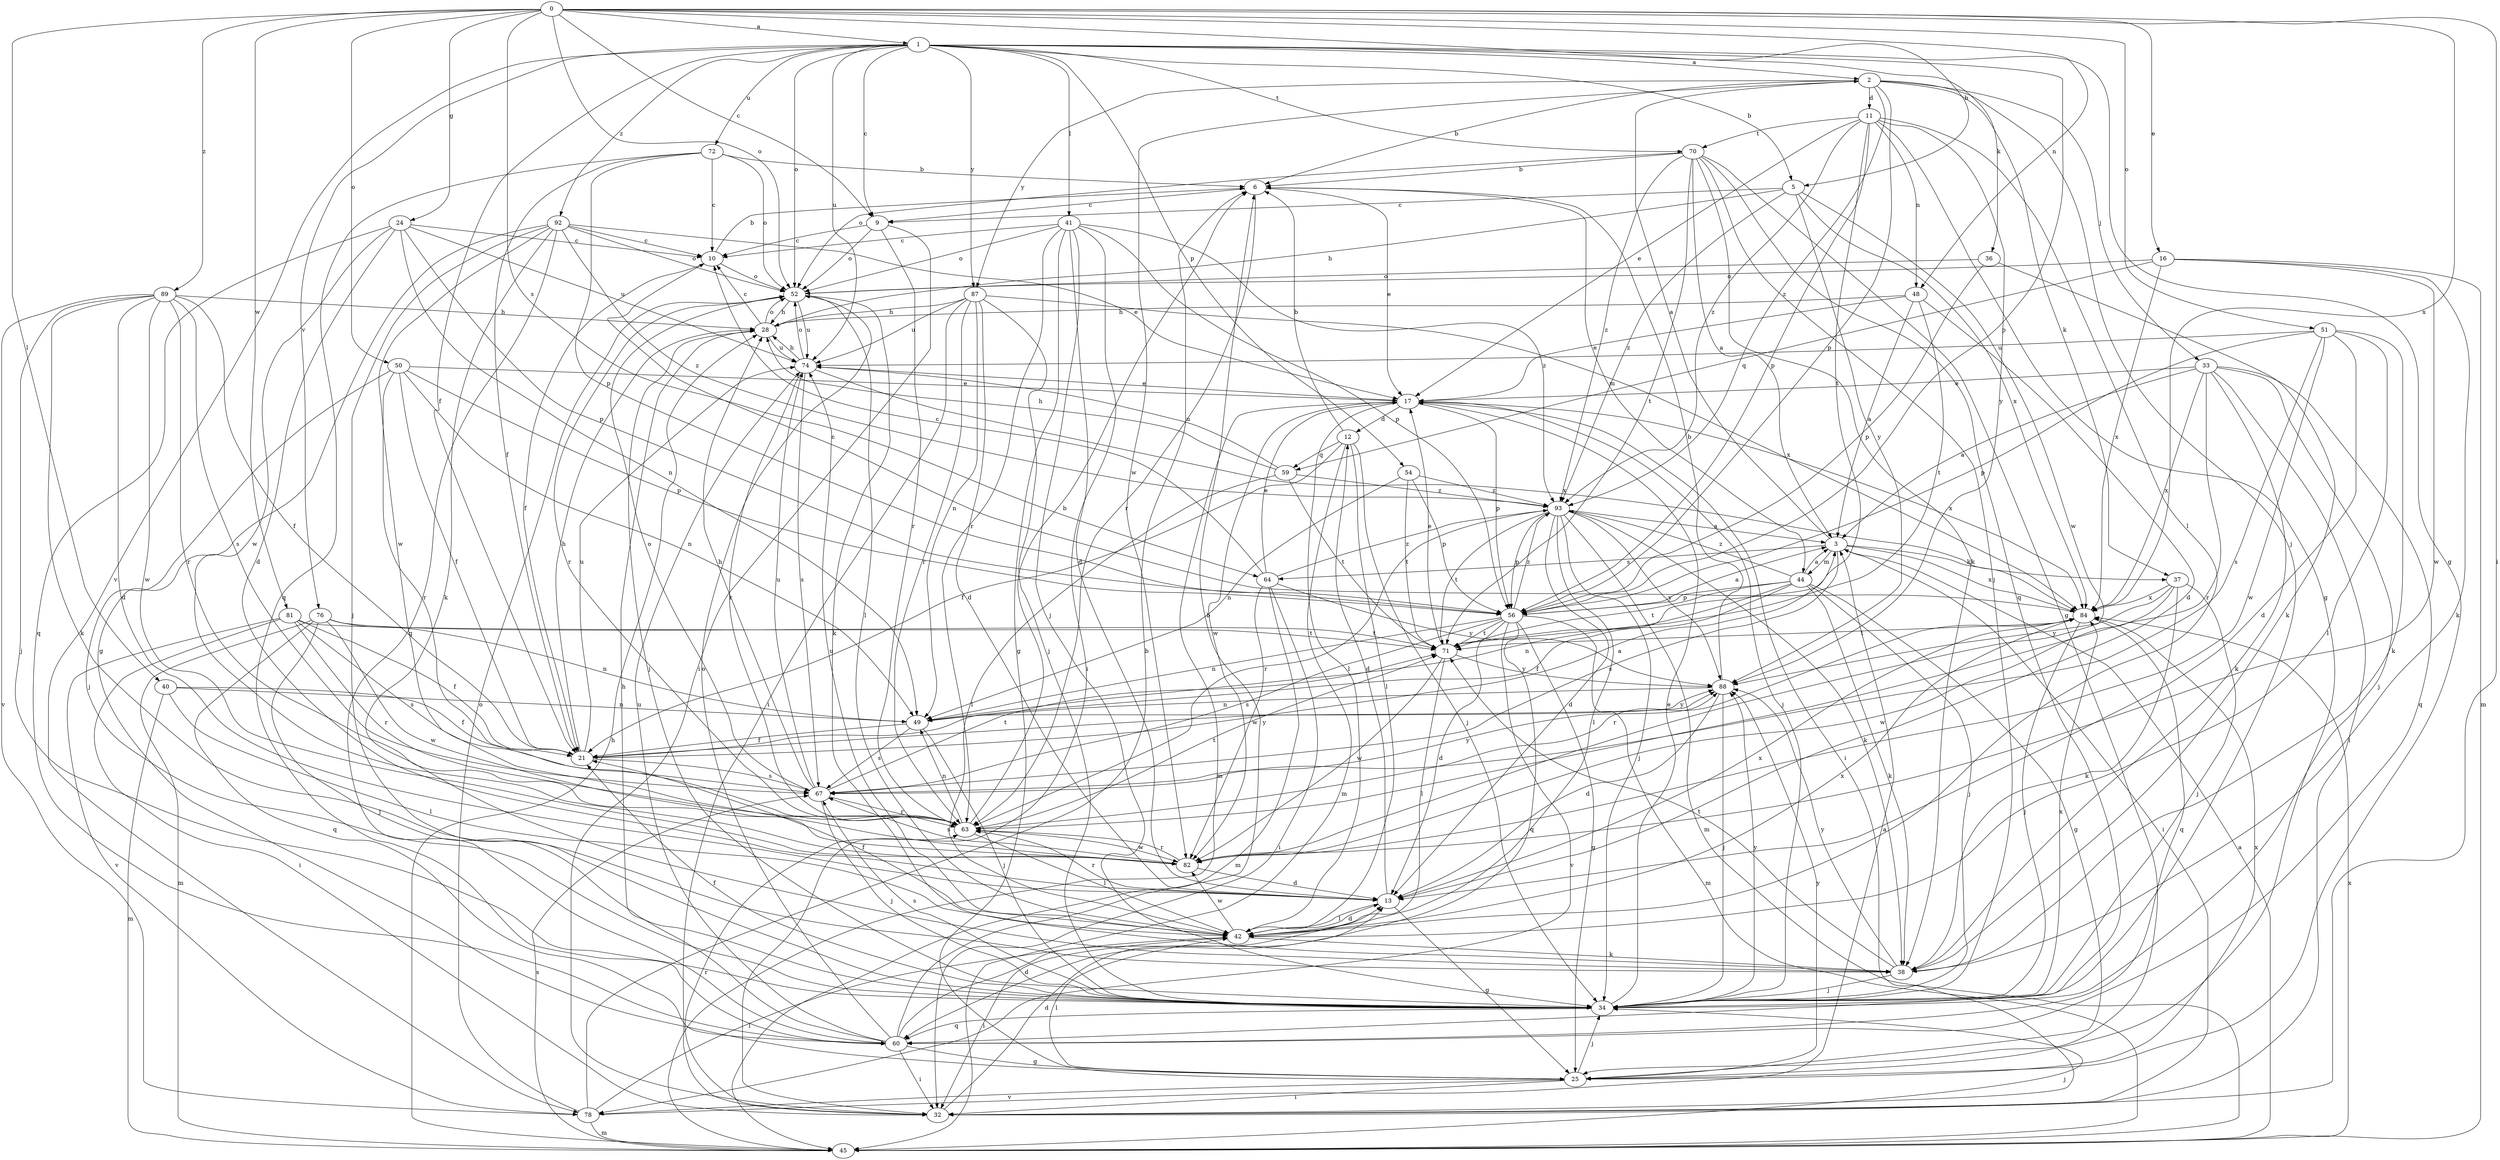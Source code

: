 strict digraph  {
0;
1;
2;
3;
5;
6;
9;
10;
11;
12;
13;
16;
17;
21;
24;
25;
28;
32;
33;
34;
36;
37;
38;
40;
41;
42;
44;
45;
48;
49;
50;
51;
52;
54;
56;
59;
60;
63;
64;
67;
70;
71;
72;
74;
76;
78;
81;
82;
84;
87;
88;
89;
92;
93;
0 -> 1  [label=a];
0 -> 5  [label=b];
0 -> 9  [label=c];
0 -> 16  [label=e];
0 -> 24  [label=g];
0 -> 32  [label=i];
0 -> 40  [label=l];
0 -> 48  [label=n];
0 -> 50  [label=o];
0 -> 51  [label=o];
0 -> 52  [label=o];
0 -> 64  [label=s];
0 -> 81  [label=w];
0 -> 84  [label=x];
0 -> 89  [label=z];
1 -> 2  [label=a];
1 -> 5  [label=b];
1 -> 9  [label=c];
1 -> 21  [label=f];
1 -> 25  [label=g];
1 -> 36  [label=k];
1 -> 41  [label=l];
1 -> 52  [label=o];
1 -> 54  [label=p];
1 -> 56  [label=p];
1 -> 70  [label=t];
1 -> 72  [label=u];
1 -> 74  [label=u];
1 -> 76  [label=v];
1 -> 78  [label=v];
1 -> 87  [label=y];
1 -> 92  [label=z];
2 -> 6  [label=b];
2 -> 11  [label=d];
2 -> 33  [label=j];
2 -> 34  [label=j];
2 -> 37  [label=k];
2 -> 56  [label=p];
2 -> 82  [label=w];
2 -> 87  [label=y];
2 -> 93  [label=z];
3 -> 2  [label=a];
3 -> 32  [label=i];
3 -> 37  [label=k];
3 -> 44  [label=m];
3 -> 64  [label=s];
3 -> 67  [label=s];
3 -> 84  [label=x];
5 -> 9  [label=c];
5 -> 28  [label=h];
5 -> 82  [label=w];
5 -> 84  [label=x];
5 -> 88  [label=y];
5 -> 93  [label=z];
6 -> 9  [label=c];
6 -> 17  [label=e];
6 -> 44  [label=m];
6 -> 63  [label=r];
9 -> 10  [label=c];
9 -> 32  [label=i];
9 -> 52  [label=o];
9 -> 63  [label=r];
10 -> 6  [label=b];
10 -> 21  [label=f];
10 -> 52  [label=o];
11 -> 17  [label=e];
11 -> 25  [label=g];
11 -> 42  [label=l];
11 -> 48  [label=n];
11 -> 56  [label=p];
11 -> 70  [label=t];
11 -> 71  [label=t];
11 -> 88  [label=y];
11 -> 93  [label=z];
12 -> 6  [label=b];
12 -> 21  [label=f];
12 -> 34  [label=j];
12 -> 42  [label=l];
12 -> 45  [label=m];
12 -> 59  [label=q];
13 -> 12  [label=d];
13 -> 25  [label=g];
13 -> 42  [label=l];
13 -> 63  [label=r];
13 -> 84  [label=x];
16 -> 38  [label=k];
16 -> 45  [label=m];
16 -> 52  [label=o];
16 -> 59  [label=q];
16 -> 82  [label=w];
16 -> 84  [label=x];
17 -> 12  [label=d];
17 -> 32  [label=i];
17 -> 34  [label=j];
17 -> 42  [label=l];
17 -> 45  [label=m];
17 -> 56  [label=p];
17 -> 82  [label=w];
17 -> 84  [label=x];
21 -> 3  [label=a];
21 -> 28  [label=h];
21 -> 67  [label=s];
21 -> 74  [label=u];
21 -> 88  [label=y];
24 -> 10  [label=c];
24 -> 13  [label=d];
24 -> 49  [label=n];
24 -> 56  [label=p];
24 -> 60  [label=q];
24 -> 74  [label=u];
24 -> 82  [label=w];
25 -> 32  [label=i];
25 -> 34  [label=j];
25 -> 42  [label=l];
25 -> 78  [label=v];
25 -> 84  [label=x];
25 -> 88  [label=y];
28 -> 10  [label=c];
28 -> 34  [label=j];
28 -> 52  [label=o];
28 -> 74  [label=u];
32 -> 13  [label=d];
32 -> 63  [label=r];
33 -> 3  [label=a];
33 -> 17  [label=e];
33 -> 32  [label=i];
33 -> 34  [label=j];
33 -> 38  [label=k];
33 -> 60  [label=q];
33 -> 63  [label=r];
33 -> 84  [label=x];
34 -> 17  [label=e];
34 -> 21  [label=f];
34 -> 60  [label=q];
34 -> 67  [label=s];
34 -> 84  [label=x];
34 -> 88  [label=y];
36 -> 38  [label=k];
36 -> 52  [label=o];
36 -> 56  [label=p];
37 -> 34  [label=j];
37 -> 38  [label=k];
37 -> 82  [label=w];
37 -> 84  [label=x];
37 -> 88  [label=y];
38 -> 34  [label=j];
38 -> 71  [label=t];
38 -> 88  [label=y];
40 -> 21  [label=f];
40 -> 42  [label=l];
40 -> 45  [label=m];
40 -> 49  [label=n];
41 -> 10  [label=c];
41 -> 13  [label=d];
41 -> 25  [label=g];
41 -> 32  [label=i];
41 -> 34  [label=j];
41 -> 52  [label=o];
41 -> 56  [label=p];
41 -> 63  [label=r];
41 -> 93  [label=z];
42 -> 13  [label=d];
42 -> 21  [label=f];
42 -> 32  [label=i];
42 -> 38  [label=k];
42 -> 74  [label=u];
42 -> 82  [label=w];
42 -> 84  [label=x];
44 -> 3  [label=a];
44 -> 21  [label=f];
44 -> 25  [label=g];
44 -> 34  [label=j];
44 -> 38  [label=k];
44 -> 49  [label=n];
44 -> 56  [label=p];
44 -> 71  [label=t];
44 -> 93  [label=z];
45 -> 3  [label=a];
45 -> 28  [label=h];
45 -> 34  [label=j];
45 -> 67  [label=s];
45 -> 84  [label=x];
48 -> 3  [label=a];
48 -> 13  [label=d];
48 -> 17  [label=e];
48 -> 28  [label=h];
48 -> 71  [label=t];
49 -> 21  [label=f];
49 -> 34  [label=j];
49 -> 67  [label=s];
49 -> 88  [label=y];
50 -> 17  [label=e];
50 -> 21  [label=f];
50 -> 34  [label=j];
50 -> 49  [label=n];
50 -> 56  [label=p];
50 -> 63  [label=r];
51 -> 13  [label=d];
51 -> 38  [label=k];
51 -> 42  [label=l];
51 -> 56  [label=p];
51 -> 67  [label=s];
51 -> 74  [label=u];
51 -> 82  [label=w];
52 -> 28  [label=h];
52 -> 38  [label=k];
52 -> 42  [label=l];
52 -> 63  [label=r];
52 -> 74  [label=u];
54 -> 49  [label=n];
54 -> 56  [label=p];
54 -> 71  [label=t];
54 -> 93  [label=z];
56 -> 3  [label=a];
56 -> 13  [label=d];
56 -> 25  [label=g];
56 -> 45  [label=m];
56 -> 49  [label=n];
56 -> 60  [label=q];
56 -> 67  [label=s];
56 -> 71  [label=t];
56 -> 78  [label=v];
56 -> 93  [label=z];
59 -> 28  [label=h];
59 -> 42  [label=l];
59 -> 71  [label=t];
59 -> 74  [label=u];
59 -> 93  [label=z];
60 -> 6  [label=b];
60 -> 13  [label=d];
60 -> 25  [label=g];
60 -> 28  [label=h];
60 -> 32  [label=i];
60 -> 52  [label=o];
60 -> 74  [label=u];
63 -> 6  [label=b];
63 -> 42  [label=l];
63 -> 49  [label=n];
63 -> 71  [label=t];
63 -> 82  [label=w];
64 -> 10  [label=c];
64 -> 17  [label=e];
64 -> 32  [label=i];
64 -> 45  [label=m];
64 -> 82  [label=w];
64 -> 88  [label=y];
64 -> 93  [label=z];
67 -> 28  [label=h];
67 -> 34  [label=j];
67 -> 52  [label=o];
67 -> 63  [label=r];
67 -> 71  [label=t];
67 -> 74  [label=u];
67 -> 88  [label=y];
70 -> 3  [label=a];
70 -> 6  [label=b];
70 -> 25  [label=g];
70 -> 34  [label=j];
70 -> 38  [label=k];
70 -> 52  [label=o];
70 -> 60  [label=q];
70 -> 71  [label=t];
70 -> 93  [label=z];
71 -> 17  [label=e];
71 -> 42  [label=l];
71 -> 82  [label=w];
71 -> 88  [label=y];
72 -> 6  [label=b];
72 -> 10  [label=c];
72 -> 21  [label=f];
72 -> 52  [label=o];
72 -> 56  [label=p];
72 -> 60  [label=q];
74 -> 17  [label=e];
74 -> 28  [label=h];
74 -> 52  [label=o];
74 -> 63  [label=r];
74 -> 67  [label=s];
74 -> 84  [label=x];
76 -> 34  [label=j];
76 -> 45  [label=m];
76 -> 49  [label=n];
76 -> 60  [label=q];
76 -> 71  [label=t];
76 -> 82  [label=w];
78 -> 3  [label=a];
78 -> 6  [label=b];
78 -> 42  [label=l];
78 -> 45  [label=m];
78 -> 52  [label=o];
81 -> 21  [label=f];
81 -> 32  [label=i];
81 -> 63  [label=r];
81 -> 67  [label=s];
81 -> 71  [label=t];
81 -> 78  [label=v];
82 -> 13  [label=d];
82 -> 63  [label=r];
82 -> 67  [label=s];
84 -> 10  [label=c];
84 -> 34  [label=j];
84 -> 60  [label=q];
84 -> 63  [label=r];
84 -> 71  [label=t];
87 -> 13  [label=d];
87 -> 28  [label=h];
87 -> 32  [label=i];
87 -> 34  [label=j];
87 -> 49  [label=n];
87 -> 63  [label=r];
87 -> 74  [label=u];
87 -> 84  [label=x];
88 -> 6  [label=b];
88 -> 13  [label=d];
88 -> 34  [label=j];
88 -> 49  [label=n];
89 -> 13  [label=d];
89 -> 21  [label=f];
89 -> 28  [label=h];
89 -> 34  [label=j];
89 -> 38  [label=k];
89 -> 63  [label=r];
89 -> 67  [label=s];
89 -> 78  [label=v];
89 -> 82  [label=w];
92 -> 10  [label=c];
92 -> 17  [label=e];
92 -> 25  [label=g];
92 -> 34  [label=j];
92 -> 38  [label=k];
92 -> 52  [label=o];
92 -> 60  [label=q];
92 -> 82  [label=w];
92 -> 93  [label=z];
93 -> 3  [label=a];
93 -> 13  [label=d];
93 -> 34  [label=j];
93 -> 38  [label=k];
93 -> 42  [label=l];
93 -> 45  [label=m];
93 -> 56  [label=p];
93 -> 63  [label=r];
93 -> 71  [label=t];
93 -> 88  [label=y];
}

